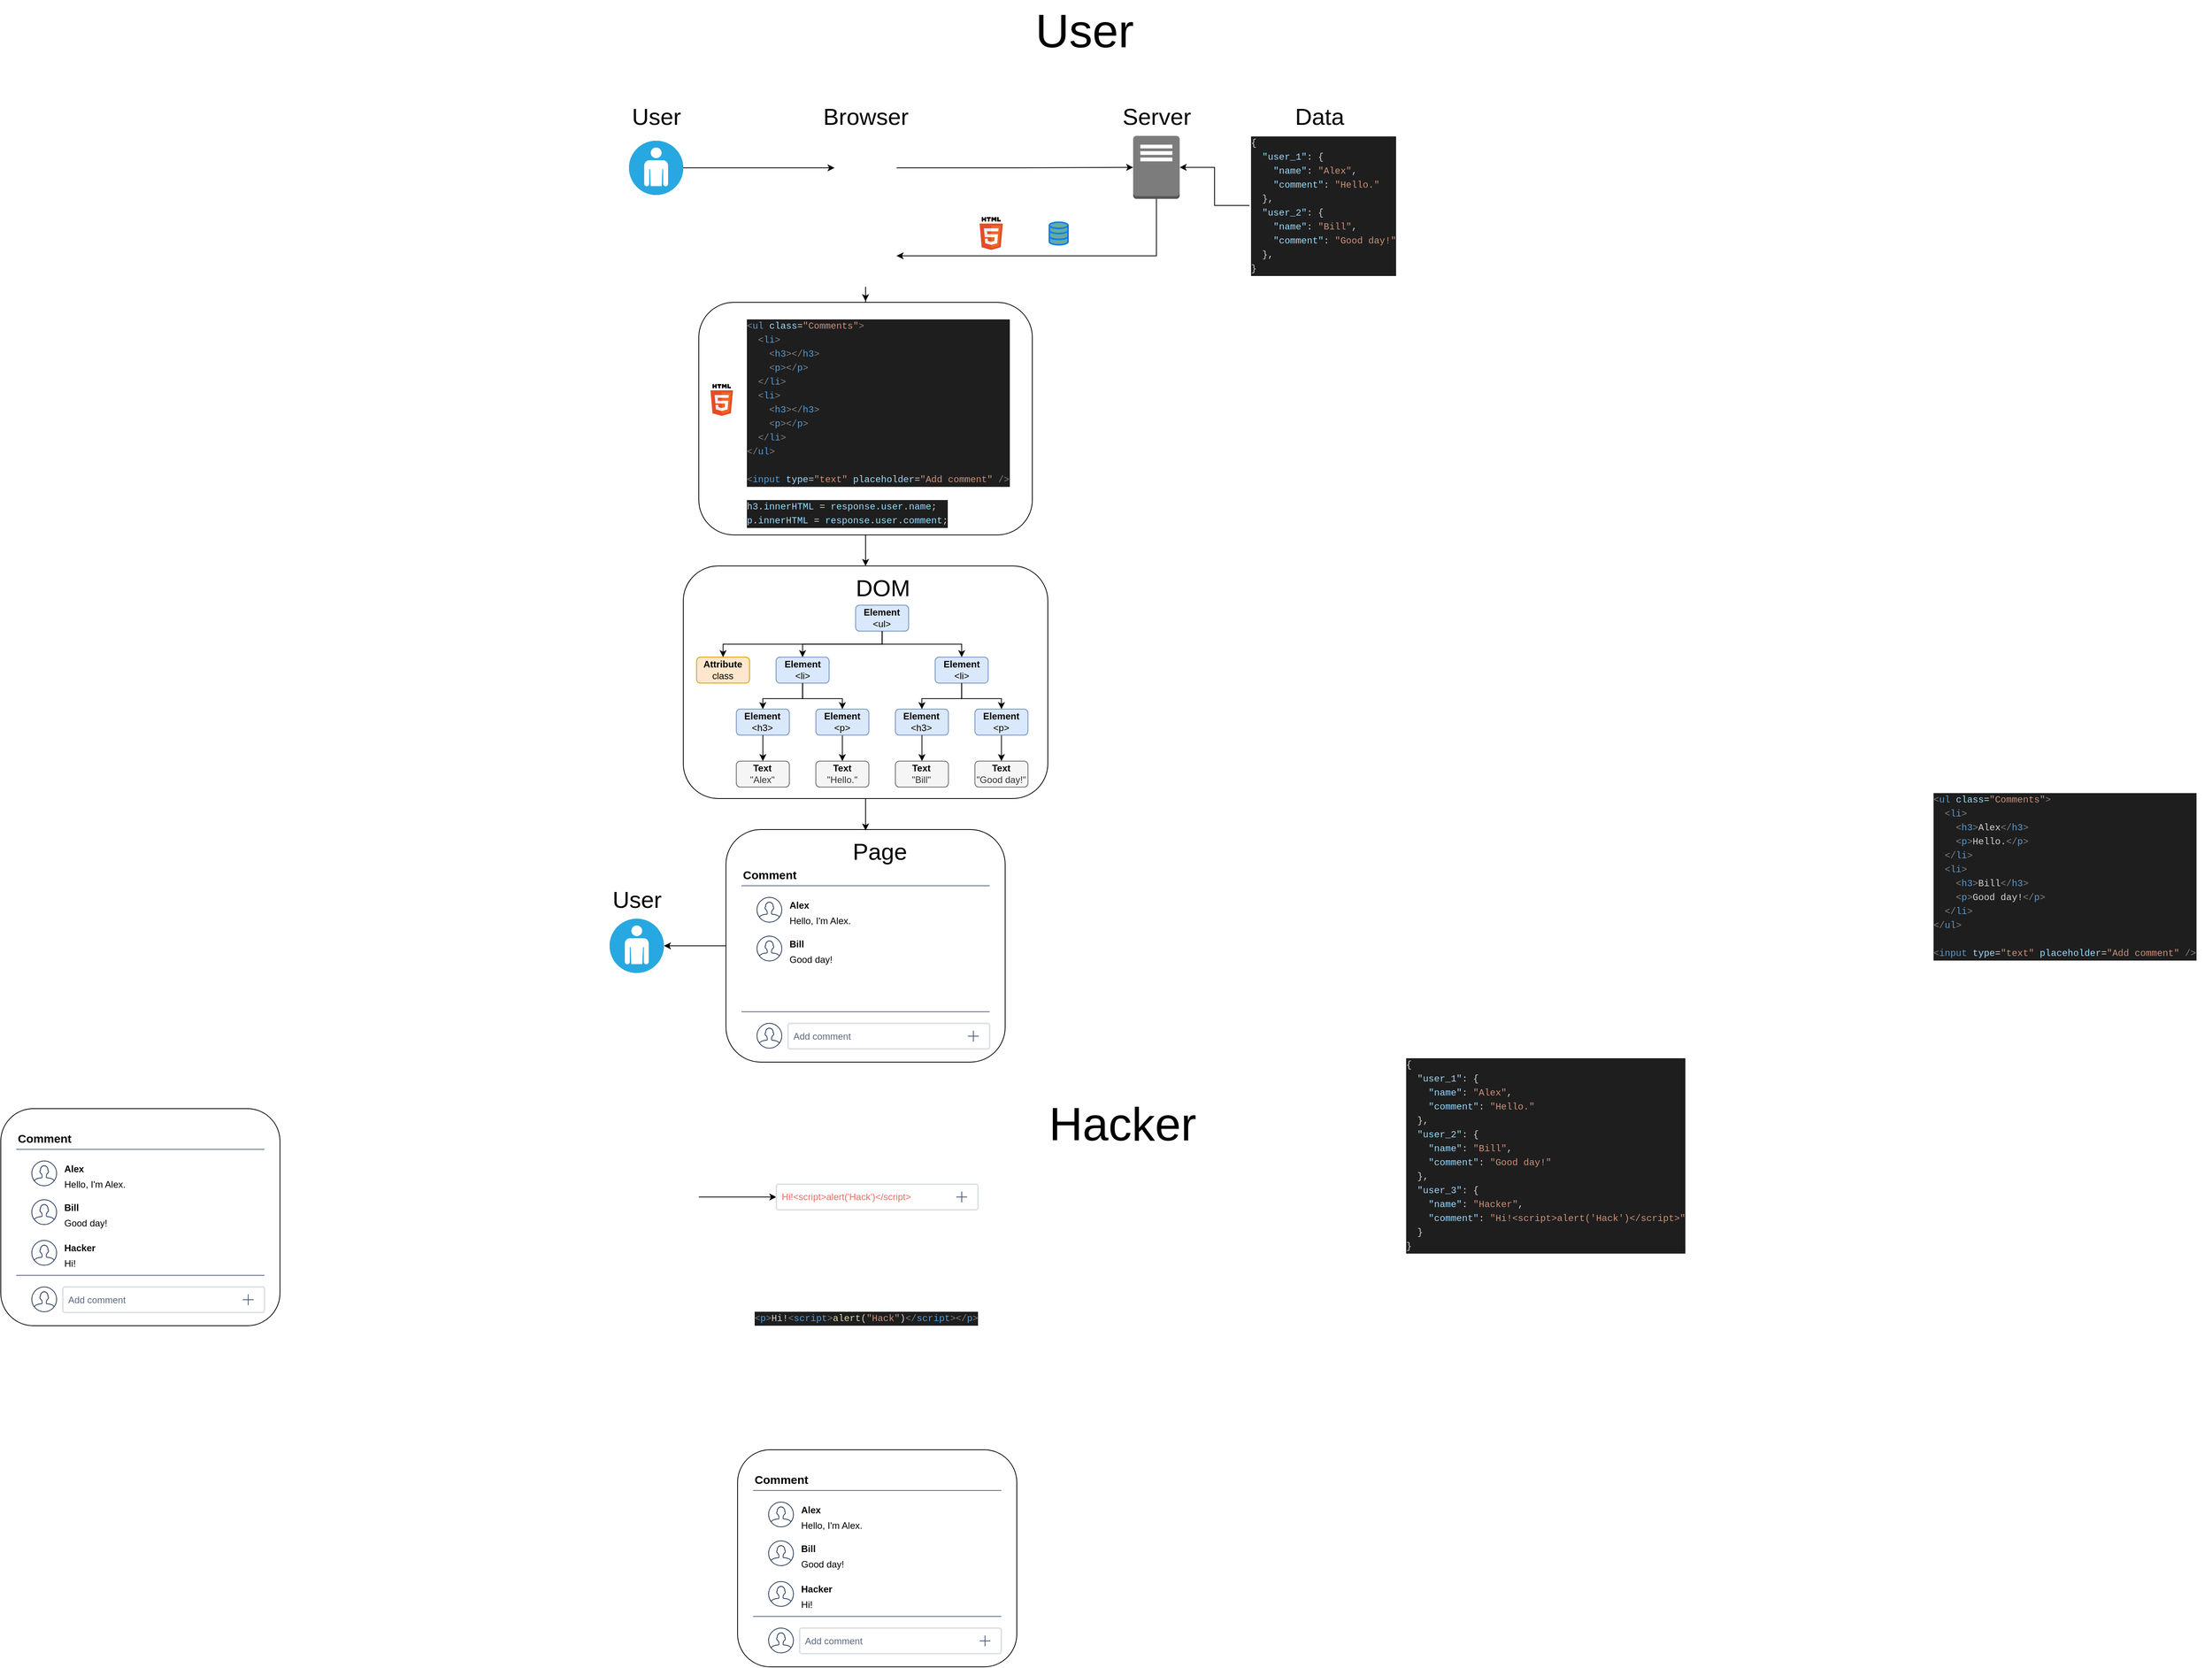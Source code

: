 <mxfile version="14.6.12" type="github" pages="2">
  <diagram id="0KDnX90qYyFy4eXE8r0O" name="Page-1">
    <mxGraphModel dx="3153" dy="2135" grid="1" gridSize="10" guides="1" tooltips="1" connect="1" arrows="1" fold="1" page="1" pageScale="1" pageWidth="1169" pageHeight="827" math="0" shadow="0">
      <root>
        <mxCell id="0" />
        <mxCell id="1" parent="0" />
        <mxCell id="2TuWQ2MRCflO3B66ABBu-47" style="edgeStyle=orthogonalEdgeStyle;rounded=0;orthogonalLoop=1;jettySize=auto;html=1;entryX=0;entryY=0.5;entryDx=0;entryDy=0;fontSize=14;" parent="1" source="2TuWQ2MRCflO3B66ABBu-1" target="2TuWQ2MRCflO3B66ABBu-45" edge="1">
          <mxGeometry relative="1" as="geometry" />
        </mxCell>
        <mxCell id="2TuWQ2MRCflO3B66ABBu-1" value="" style="shape=image;html=1;verticalAlign=top;verticalLabelPosition=bottom;labelBackgroundColor=#ffffff;imageAspect=0;aspect=fixed;image=https://cdn0.iconfinder.com/data/icons/kameleon-free-pack/110/Hacker-128.png" parent="1" vertex="1">
          <mxGeometry x="332" y="1355" width="158" height="158" as="geometry" />
        </mxCell>
        <mxCell id="2TuWQ2MRCflO3B66ABBu-45" value="&lt;font color=&quot;#ea6b66&quot;&gt;Hi!&amp;lt;script&amp;gt;alert(&#39;Hack&#39;)&amp;lt;/script&amp;gt;&lt;/font&gt;" style="rounded=1;arcSize=9;fillColor=#ffffff;align=left;spacingLeft=5;strokeColor=#DEE1E6;html=1;strokeWidth=2;fontColor=#596780;fontSize=12" parent="1" vertex="1">
          <mxGeometry x="590" y="1417.5" width="260" height="33" as="geometry" />
        </mxCell>
        <mxCell id="2TuWQ2MRCflO3B66ABBu-46" value="" style="html=1;shadow=0;dashed=0;shape=mxgraph.basic.cross2;dx=0;strokeColor=#42526E;fillColor=#42526E" parent="2TuWQ2MRCflO3B66ABBu-45" vertex="1">
          <mxGeometry x="1" y="0.5" width="14" height="14" relative="1" as="geometry">
            <mxPoint x="-28" y="-7" as="offset" />
          </mxGeometry>
        </mxCell>
        <mxCell id="MgsbawNZsDIdCQi2bN0P-112" style="edgeStyle=orthogonalEdgeStyle;rounded=0;orthogonalLoop=1;jettySize=auto;html=1;entryX=1;entryY=0.5;entryDx=0;entryDy=0;entryPerimeter=0;fontSize=30;fontColor=#D6B656;" edge="1" parent="1" source="2TuWQ2MRCflO3B66ABBu-52" target="MgsbawNZsDIdCQi2bN0P-68">
          <mxGeometry relative="1" as="geometry" />
        </mxCell>
        <mxCell id="2TuWQ2MRCflO3B66ABBu-52" value="&lt;div style=&quot;color: rgb(212 , 212 , 212) ; background-color: rgb(30 , 30 , 30) ; font-family: &amp;#34;menlo&amp;#34; , &amp;#34;monaco&amp;#34; , &amp;#34;courier new&amp;#34; , monospace ; font-size: 12px ; line-height: 18px&quot;&gt;&lt;div style=&quot;font-family: &amp;#34;menlo&amp;#34; , &amp;#34;monaco&amp;#34; , &amp;#34;courier new&amp;#34; , monospace ; line-height: 18px&quot;&gt;&lt;div&gt;{&lt;/div&gt;&lt;div&gt;  &lt;span style=&quot;color: #9cdcfe&quot;&gt;&amp;nbsp; &quot;user_1&quot;&lt;/span&gt;: {&lt;/div&gt;&lt;div&gt;    &lt;span style=&quot;color: #9cdcfe&quot;&gt;&amp;nbsp; &amp;nbsp; &quot;name&quot;&lt;/span&gt;: &lt;span style=&quot;color: #ce9178&quot;&gt;&quot;Alex&quot;&lt;/span&gt;,&lt;/div&gt;&lt;div&gt;    &lt;span style=&quot;color: #9cdcfe&quot;&gt;&amp;nbsp; &amp;nbsp; &quot;comment&quot;&lt;/span&gt;: &lt;span style=&quot;color: #ce9178&quot;&gt;&quot;Hello.&quot;&lt;/span&gt;&lt;/div&gt;&lt;div&gt;&amp;nbsp; },&lt;/div&gt;&lt;div&gt;  &lt;span style=&quot;color: #9cdcfe&quot;&gt;&amp;nbsp; &quot;user_2&quot;&lt;/span&gt;: {&lt;/div&gt;&lt;div&gt;    &lt;span style=&quot;color: #9cdcfe&quot;&gt;&amp;nbsp; &amp;nbsp; &quot;name&quot;&lt;/span&gt;: &lt;span style=&quot;color: #ce9178&quot;&gt;&quot;Bill&quot;&lt;/span&gt;,&lt;/div&gt;&lt;div&gt;    &lt;span style=&quot;color: #9cdcfe&quot;&gt;&amp;nbsp; &amp;nbsp; &quot;comment&quot;&lt;/span&gt;: &lt;span style=&quot;color: #ce9178&quot;&gt;&quot;Good day!&quot;&lt;/span&gt;&lt;/div&gt;&lt;div&gt;&amp;nbsp; },&lt;/div&gt;&lt;div&gt;}&lt;/div&gt;&lt;/div&gt;&lt;/div&gt;" style="text;html=1;align=left;verticalAlign=middle;resizable=0;points=[];autosize=1;strokeColor=none;fontSize=14;" parent="1" vertex="1">
          <mxGeometry x="1200" y="60" width="200" height="190" as="geometry" />
        </mxCell>
        <mxCell id="MgsbawNZsDIdCQi2bN0P-116" style="edgeStyle=orthogonalEdgeStyle;rounded=0;orthogonalLoop=1;jettySize=auto;html=1;entryX=0;entryY=0.5;entryDx=0;entryDy=0;fontSize=30;fontColor=#D6B656;" edge="1" parent="1" source="2TuWQ2MRCflO3B66ABBu-53" target="MgsbawNZsDIdCQi2bN0P-59">
          <mxGeometry relative="1" as="geometry" />
        </mxCell>
        <mxCell id="2TuWQ2MRCflO3B66ABBu-53" value="" style="fillColor=#28A8E0;verticalLabelPosition=bottom;html=1;strokeColor=#ffffff;verticalAlign=top;align=center;points=[[0.145,0.145,0],[0.5,0,0],[0.855,0.145,0],[1,0.5,0],[0.855,0.855,0],[0.5,1,0],[0.145,0.855,0],[0,0.5,0]];pointerEvents=1;shape=mxgraph.cisco_safe.compositeIcon;bgIcon=ellipse;resIcon=mxgraph.cisco_safe.capability.user;rounded=0;shadow=0;glass=0;sketch=0;fontSize=14;aspect=fixed;" parent="1" vertex="1">
          <mxGeometry x="400" y="71.54" width="70" height="70" as="geometry" />
        </mxCell>
        <mxCell id="2TuWQ2MRCflO3B66ABBu-54" value="" style="group" parent="1" vertex="1" connectable="0">
          <mxGeometry x="540" y="1760" width="360" height="280" as="geometry" />
        </mxCell>
        <mxCell id="2TuWQ2MRCflO3B66ABBu-55" value="" style="rounded=1;whiteSpace=wrap;html=1;fontSize=14;align=left;" parent="2TuWQ2MRCflO3B66ABBu-54" vertex="1">
          <mxGeometry width="360" height="280" as="geometry" />
        </mxCell>
        <mxCell id="2TuWQ2MRCflO3B66ABBu-56" value="Comment" style="html=1;fillColor=none;strokeColor=none;fontSize=15;align=left;fontColor=#000000;whiteSpace=wrap;fontStyle=1" parent="2TuWQ2MRCflO3B66ABBu-54" vertex="1">
          <mxGeometry x="20" y="27.5" width="90" height="20" as="geometry" />
        </mxCell>
        <mxCell id="2TuWQ2MRCflO3B66ABBu-57" value="" style="shape=line;strokeColor=#596780;html=1;fontSize=14;align=left;" parent="2TuWQ2MRCflO3B66ABBu-54" vertex="1">
          <mxGeometry x="20" y="47.5" width="320" height="10" as="geometry" />
        </mxCell>
        <mxCell id="2TuWQ2MRCflO3B66ABBu-58" value="" style="shape=mxgraph.ios7.icons.user;fillColor=#ffffff;strokeColor=#253858;fontSize=14;align=left;" parent="2TuWQ2MRCflO3B66ABBu-54" vertex="1">
          <mxGeometry x="40" y="67.5" width="32" height="32" as="geometry" />
        </mxCell>
        <mxCell id="2TuWQ2MRCflO3B66ABBu-59" value="Alex" style="html=1;fillColor=none;strokeColor=none;fontSize=12;align=left;fontColor=#000000;whiteSpace=wrap;fontStyle=1" parent="2TuWQ2MRCflO3B66ABBu-54" vertex="1">
          <mxGeometry x="80" y="67.5" width="90" height="20" as="geometry" />
        </mxCell>
        <mxCell id="2TuWQ2MRCflO3B66ABBu-60" value="Hello, I&#39;m Alex." style="html=1;fillColor=none;strokeColor=none;fontSize=12;align=left;fontColor=#000000;whiteSpace=wrap" parent="2TuWQ2MRCflO3B66ABBu-54" vertex="1">
          <mxGeometry x="80" y="87.5" width="240" height="20" as="geometry" />
        </mxCell>
        <mxCell id="2TuWQ2MRCflO3B66ABBu-61" value="" style="shape=mxgraph.ios7.icons.user;fillColor=#ffffff;strokeColor=#253858;fontSize=14;align=left;" parent="2TuWQ2MRCflO3B66ABBu-54" vertex="1">
          <mxGeometry x="40" y="230" width="32" height="32" as="geometry" />
        </mxCell>
        <mxCell id="2TuWQ2MRCflO3B66ABBu-62" value="Add comment" style="rounded=1;arcSize=9;fillColor=#ffffff;align=left;spacingLeft=5;strokeColor=#DEE1E6;html=1;strokeWidth=2;fontColor=#596780;fontSize=12" parent="2TuWQ2MRCflO3B66ABBu-54" vertex="1">
          <mxGeometry x="80" y="230" width="260" height="33" as="geometry" />
        </mxCell>
        <mxCell id="2TuWQ2MRCflO3B66ABBu-63" value="" style="html=1;shadow=0;dashed=0;shape=mxgraph.basic.cross2;dx=0;strokeColor=#42526E;fillColor=#42526E" parent="2TuWQ2MRCflO3B66ABBu-62" vertex="1">
          <mxGeometry x="1" y="0.5" width="14" height="14" relative="1" as="geometry">
            <mxPoint x="-28" y="-7" as="offset" />
          </mxGeometry>
        </mxCell>
        <mxCell id="2TuWQ2MRCflO3B66ABBu-64" value="" style="shape=mxgraph.ios7.icons.user;fillColor=#ffffff;strokeColor=#253858;fontSize=14;align=left;" parent="2TuWQ2MRCflO3B66ABBu-54" vertex="1">
          <mxGeometry x="40" y="117.5" width="32" height="32" as="geometry" />
        </mxCell>
        <mxCell id="2TuWQ2MRCflO3B66ABBu-65" value="Bill" style="html=1;fillColor=none;strokeColor=none;fontSize=12;align=left;fontColor=#000000;whiteSpace=wrap;fontStyle=1" parent="2TuWQ2MRCflO3B66ABBu-54" vertex="1">
          <mxGeometry x="80" y="117.5" width="90" height="20" as="geometry" />
        </mxCell>
        <mxCell id="2TuWQ2MRCflO3B66ABBu-66" value="Good day!" style="html=1;fillColor=none;strokeColor=none;fontSize=12;align=left;fontColor=#000000;whiteSpace=wrap" parent="2TuWQ2MRCflO3B66ABBu-54" vertex="1">
          <mxGeometry x="80" y="137.5" width="240" height="20" as="geometry" />
        </mxCell>
        <mxCell id="2TuWQ2MRCflO3B66ABBu-67" value="" style="shape=line;strokeColor=#596780;html=1;fontSize=14;align=left;" parent="2TuWQ2MRCflO3B66ABBu-54" vertex="1">
          <mxGeometry x="20" y="210" width="320" height="10" as="geometry" />
        </mxCell>
        <mxCell id="2TuWQ2MRCflO3B66ABBu-68" value="" style="shape=mxgraph.ios7.icons.user;fillColor=#ffffff;strokeColor=#253858;fontSize=14;align=left;" parent="2TuWQ2MRCflO3B66ABBu-54" vertex="1">
          <mxGeometry x="40" y="170" width="32" height="32" as="geometry" />
        </mxCell>
        <mxCell id="2TuWQ2MRCflO3B66ABBu-69" value="Hacker" style="html=1;fillColor=none;strokeColor=none;fontSize=12;align=left;fontColor=#000000;whiteSpace=wrap;fontStyle=1" parent="2TuWQ2MRCflO3B66ABBu-54" vertex="1">
          <mxGeometry x="80" y="170" width="90" height="20" as="geometry" />
        </mxCell>
        <mxCell id="2TuWQ2MRCflO3B66ABBu-70" value="Hi!" style="html=1;fillColor=none;strokeColor=none;fontSize=12;align=left;fontColor=#000000;whiteSpace=wrap" parent="2TuWQ2MRCflO3B66ABBu-54" vertex="1">
          <mxGeometry x="80" y="190" width="240" height="20" as="geometry" />
        </mxCell>
        <mxCell id="MgsbawNZsDIdCQi2bN0P-2" value="&lt;div style=&quot;color: rgb(212 , 212 , 212) ; background-color: rgb(30 , 30 , 30) ; font-family: &amp;#34;menlo&amp;#34; , &amp;#34;monaco&amp;#34; , &amp;#34;courier new&amp;#34; , monospace ; line-height: 18px&quot;&gt;&lt;div style=&quot;font-family: &amp;#34;menlo&amp;#34; , &amp;#34;monaco&amp;#34; , &amp;#34;courier new&amp;#34; , monospace ; line-height: 18px&quot;&gt;&lt;span style=&quot;color: #808080&quot;&gt;&amp;lt;&lt;/span&gt;&lt;span style=&quot;color: #569cd6&quot;&gt;p&lt;/span&gt;&lt;span style=&quot;color: #808080&quot;&gt;&amp;gt;&lt;/span&gt;Hi!&lt;span style=&quot;color: #808080&quot;&gt;&amp;lt;&lt;/span&gt;&lt;span style=&quot;color: #569cd6&quot;&gt;script&lt;/span&gt;&lt;span style=&quot;color: #808080&quot;&gt;&amp;gt;&lt;/span&gt;&lt;span style=&quot;color: #dcdcaa&quot;&gt;alert&lt;/span&gt;(&lt;span style=&quot;color: #ce9178&quot;&gt;&quot;Hack&quot;&lt;/span&gt;)&lt;span style=&quot;color: #808080&quot;&gt;&amp;lt;/&lt;/span&gt;&lt;span style=&quot;color: #569cd6&quot;&gt;script&lt;/span&gt;&lt;span style=&quot;color: #808080&quot;&gt;&amp;gt;&amp;lt;/&lt;/span&gt;&lt;span style=&quot;color: #569cd6&quot;&gt;p&lt;/span&gt;&lt;span style=&quot;color: #808080&quot;&gt;&amp;gt;&lt;/span&gt;&lt;/div&gt;&lt;/div&gt;" style="text;html=1;align=left;verticalAlign=middle;resizable=0;points=[];autosize=1;strokeColor=none;" vertex="1" parent="1">
          <mxGeometry x="560" y="1580" width="300" height="20" as="geometry" />
        </mxCell>
        <mxCell id="MgsbawNZsDIdCQi2bN0P-3" value="" style="group" vertex="1" connectable="0" parent="1">
          <mxGeometry x="-410" y="1320" width="360" height="280" as="geometry" />
        </mxCell>
        <mxCell id="MgsbawNZsDIdCQi2bN0P-4" value="" style="rounded=1;whiteSpace=wrap;html=1;fontSize=14;align=left;" vertex="1" parent="MgsbawNZsDIdCQi2bN0P-3">
          <mxGeometry width="360" height="280" as="geometry" />
        </mxCell>
        <mxCell id="MgsbawNZsDIdCQi2bN0P-5" value="Comment" style="html=1;fillColor=none;strokeColor=none;fontSize=15;align=left;fontColor=#000000;whiteSpace=wrap;fontStyle=1" vertex="1" parent="MgsbawNZsDIdCQi2bN0P-3">
          <mxGeometry x="20" y="27.5" width="90" height="20" as="geometry" />
        </mxCell>
        <mxCell id="MgsbawNZsDIdCQi2bN0P-6" value="" style="shape=line;strokeColor=#596780;html=1;fontSize=14;align=left;" vertex="1" parent="MgsbawNZsDIdCQi2bN0P-3">
          <mxGeometry x="20" y="47.5" width="320" height="10" as="geometry" />
        </mxCell>
        <mxCell id="MgsbawNZsDIdCQi2bN0P-7" value="" style="shape=mxgraph.ios7.icons.user;fillColor=#ffffff;strokeColor=#253858;fontSize=14;align=left;" vertex="1" parent="MgsbawNZsDIdCQi2bN0P-3">
          <mxGeometry x="40" y="67.5" width="32" height="32" as="geometry" />
        </mxCell>
        <mxCell id="MgsbawNZsDIdCQi2bN0P-8" value="Alex" style="html=1;fillColor=none;strokeColor=none;fontSize=12;align=left;fontColor=#000000;whiteSpace=wrap;fontStyle=1" vertex="1" parent="MgsbawNZsDIdCQi2bN0P-3">
          <mxGeometry x="80" y="67.5" width="90" height="20" as="geometry" />
        </mxCell>
        <mxCell id="MgsbawNZsDIdCQi2bN0P-9" value="Hello, I&#39;m Alex." style="html=1;fillColor=none;strokeColor=none;fontSize=12;align=left;fontColor=#000000;whiteSpace=wrap" vertex="1" parent="MgsbawNZsDIdCQi2bN0P-3">
          <mxGeometry x="80" y="87.5" width="240" height="20" as="geometry" />
        </mxCell>
        <mxCell id="MgsbawNZsDIdCQi2bN0P-10" value="" style="shape=mxgraph.ios7.icons.user;fillColor=#ffffff;strokeColor=#253858;fontSize=14;align=left;" vertex="1" parent="MgsbawNZsDIdCQi2bN0P-3">
          <mxGeometry x="40" y="230" width="32" height="32" as="geometry" />
        </mxCell>
        <mxCell id="MgsbawNZsDIdCQi2bN0P-11" value="Add comment" style="rounded=1;arcSize=9;fillColor=#ffffff;align=left;spacingLeft=5;strokeColor=#DEE1E6;html=1;strokeWidth=2;fontColor=#596780;fontSize=12" vertex="1" parent="MgsbawNZsDIdCQi2bN0P-3">
          <mxGeometry x="80" y="230" width="260" height="33" as="geometry" />
        </mxCell>
        <mxCell id="MgsbawNZsDIdCQi2bN0P-12" value="" style="html=1;shadow=0;dashed=0;shape=mxgraph.basic.cross2;dx=0;strokeColor=#42526E;fillColor=#42526E" vertex="1" parent="MgsbawNZsDIdCQi2bN0P-11">
          <mxGeometry x="1" y="0.5" width="14" height="14" relative="1" as="geometry">
            <mxPoint x="-28" y="-7" as="offset" />
          </mxGeometry>
        </mxCell>
        <mxCell id="MgsbawNZsDIdCQi2bN0P-13" value="" style="shape=mxgraph.ios7.icons.user;fillColor=#ffffff;strokeColor=#253858;fontSize=14;align=left;" vertex="1" parent="MgsbawNZsDIdCQi2bN0P-3">
          <mxGeometry x="40" y="117.5" width="32" height="32" as="geometry" />
        </mxCell>
        <mxCell id="MgsbawNZsDIdCQi2bN0P-14" value="Bill" style="html=1;fillColor=none;strokeColor=none;fontSize=12;align=left;fontColor=#000000;whiteSpace=wrap;fontStyle=1" vertex="1" parent="MgsbawNZsDIdCQi2bN0P-3">
          <mxGeometry x="80" y="117.5" width="90" height="20" as="geometry" />
        </mxCell>
        <mxCell id="MgsbawNZsDIdCQi2bN0P-15" value="Good day!" style="html=1;fillColor=none;strokeColor=none;fontSize=12;align=left;fontColor=#000000;whiteSpace=wrap" vertex="1" parent="MgsbawNZsDIdCQi2bN0P-3">
          <mxGeometry x="80" y="137.5" width="240" height="20" as="geometry" />
        </mxCell>
        <mxCell id="MgsbawNZsDIdCQi2bN0P-16" value="" style="shape=line;strokeColor=#596780;html=1;fontSize=14;align=left;" vertex="1" parent="MgsbawNZsDIdCQi2bN0P-3">
          <mxGeometry x="20" y="210" width="320" height="10" as="geometry" />
        </mxCell>
        <mxCell id="MgsbawNZsDIdCQi2bN0P-17" value="" style="shape=mxgraph.ios7.icons.user;fillColor=#ffffff;strokeColor=#253858;fontSize=14;align=left;" vertex="1" parent="MgsbawNZsDIdCQi2bN0P-3">
          <mxGeometry x="40" y="170" width="32" height="32" as="geometry" />
        </mxCell>
        <mxCell id="MgsbawNZsDIdCQi2bN0P-18" value="Hacker" style="html=1;fillColor=none;strokeColor=none;fontSize=12;align=left;fontColor=#000000;whiteSpace=wrap;fontStyle=1" vertex="1" parent="MgsbawNZsDIdCQi2bN0P-3">
          <mxGeometry x="80" y="170" width="90" height="20" as="geometry" />
        </mxCell>
        <mxCell id="MgsbawNZsDIdCQi2bN0P-19" value="Hi!" style="html=1;fillColor=none;strokeColor=none;fontSize=12;align=left;fontColor=#000000;whiteSpace=wrap" vertex="1" parent="MgsbawNZsDIdCQi2bN0P-3">
          <mxGeometry x="80" y="190" width="240" height="20" as="geometry" />
        </mxCell>
        <mxCell id="MgsbawNZsDIdCQi2bN0P-21" value="&lt;div style=&quot;color: rgb(212 , 212 , 212) ; background-color: rgb(30 , 30 , 30) ; font-family: &amp;#34;menlo&amp;#34; , &amp;#34;monaco&amp;#34; , &amp;#34;courier new&amp;#34; , monospace ; font-size: 12px ; line-height: 18px&quot;&gt;&lt;div&gt;&lt;span style=&quot;color: #808080&quot;&gt;&amp;lt;&lt;/span&gt;&lt;span style=&quot;color: #569cd6&quot;&gt;ul&lt;/span&gt; &lt;span style=&quot;color: #9cdcfe&quot;&gt;class&lt;/span&gt;=&lt;span style=&quot;color: #ce9178&quot;&gt;&quot;Comments&quot;&lt;/span&gt;&lt;span style=&quot;color: #808080&quot;&gt;&amp;gt;&lt;/span&gt;&lt;/div&gt;&lt;div&gt;  &lt;span style=&quot;color: #808080&quot;&gt;&amp;nbsp; &amp;lt;&lt;/span&gt;&lt;span style=&quot;color: #569cd6&quot;&gt;li&lt;/span&gt;&lt;span style=&quot;color: #808080&quot;&gt;&amp;gt;&lt;/span&gt;&lt;/div&gt;&lt;div&gt;    &lt;span style=&quot;color: #808080&quot;&gt;&amp;nbsp; &amp;nbsp; &amp;lt;&lt;/span&gt;&lt;span style=&quot;color: #569cd6&quot;&gt;h3&lt;/span&gt;&lt;span style=&quot;color: #808080&quot;&gt;&amp;gt;&lt;/span&gt;Alex&lt;span style=&quot;color: #808080&quot;&gt;&amp;lt;/&lt;/span&gt;&lt;span style=&quot;color: #569cd6&quot;&gt;h3&lt;/span&gt;&lt;span style=&quot;color: #808080&quot;&gt;&amp;gt;&lt;/span&gt;&lt;/div&gt;&lt;div&gt;    &lt;span style=&quot;color: #808080&quot;&gt;&amp;nbsp; &amp;nbsp; &amp;lt;&lt;/span&gt;&lt;span style=&quot;color: #569cd6&quot;&gt;p&lt;/span&gt;&lt;span style=&quot;color: #808080&quot;&gt;&amp;gt;&lt;/span&gt;Hello.&lt;span style=&quot;color: #808080&quot;&gt;&amp;lt;/&lt;/span&gt;&lt;span style=&quot;color: #569cd6&quot;&gt;p&lt;/span&gt;&lt;span style=&quot;color: #808080&quot;&gt;&amp;gt;&lt;/span&gt;&lt;/div&gt;&lt;div&gt;  &lt;span style=&quot;color: #808080&quot;&gt;&amp;nbsp; &amp;lt;/&lt;/span&gt;&lt;span style=&quot;color: #569cd6&quot;&gt;li&lt;/span&gt;&lt;span style=&quot;color: #808080&quot;&gt;&amp;gt;&lt;/span&gt;&lt;/div&gt;&lt;div&gt;  &lt;span style=&quot;color: #808080&quot;&gt;&amp;nbsp; &amp;lt;&lt;/span&gt;&lt;span style=&quot;color: #569cd6&quot;&gt;li&lt;/span&gt;&lt;span style=&quot;color: #808080&quot;&gt;&amp;gt;&lt;/span&gt;&lt;/div&gt;&lt;div&gt;    &lt;span style=&quot;color: #808080&quot;&gt;&amp;nbsp; &amp;nbsp; &amp;lt;&lt;/span&gt;&lt;span style=&quot;color: #569cd6&quot;&gt;h3&lt;/span&gt;&lt;span style=&quot;color: #808080&quot;&gt;&amp;gt;&lt;/span&gt;Bill&lt;span style=&quot;color: #808080&quot;&gt;&amp;lt;/&lt;/span&gt;&lt;span style=&quot;color: #569cd6&quot;&gt;h3&lt;/span&gt;&lt;span style=&quot;color: #808080&quot;&gt;&amp;gt;&lt;/span&gt;&lt;/div&gt;&lt;div&gt;    &lt;span style=&quot;color: #808080&quot;&gt;&amp;nbsp; &amp;nbsp; &amp;lt;&lt;/span&gt;&lt;span style=&quot;color: #569cd6&quot;&gt;p&lt;/span&gt;&lt;span style=&quot;color: #808080&quot;&gt;&amp;gt;&lt;/span&gt;Good day!&lt;span style=&quot;color: #808080&quot;&gt;&amp;lt;/&lt;/span&gt;&lt;span style=&quot;color: #569cd6&quot;&gt;p&lt;/span&gt;&lt;span style=&quot;color: #808080&quot;&gt;&amp;gt;&lt;/span&gt;&lt;/div&gt;&lt;div&gt;  &lt;span style=&quot;color: #808080&quot;&gt;&amp;nbsp; &amp;lt;/&lt;/span&gt;&lt;span style=&quot;color: #569cd6&quot;&gt;li&lt;/span&gt;&lt;span style=&quot;color: #808080&quot;&gt;&amp;gt;&lt;/span&gt;&lt;/div&gt;&lt;div&gt;&lt;span style=&quot;color: #808080&quot;&gt;&amp;lt;/&lt;/span&gt;&lt;span style=&quot;color: #569cd6&quot;&gt;ul&lt;/span&gt;&lt;span style=&quot;color: #808080&quot;&gt;&amp;gt;&lt;/span&gt;&lt;/div&gt;&lt;br&gt;&lt;div&gt;&lt;span style=&quot;color: #808080&quot;&gt;&amp;lt;&lt;/span&gt;&lt;span style=&quot;color: #569cd6&quot;&gt;input&lt;/span&gt; &lt;span style=&quot;color: #9cdcfe&quot;&gt;type&lt;/span&gt;=&lt;span style=&quot;color: #ce9178&quot;&gt;&quot;text&quot;&lt;/span&gt; &lt;span style=&quot;color: #9cdcfe&quot;&gt;placeholder&lt;/span&gt;=&lt;span style=&quot;color: #ce9178&quot;&gt;&quot;Add comment&quot;&lt;/span&gt; &lt;span style=&quot;color: #808080&quot;&gt;/&amp;gt;&lt;/span&gt;&lt;/div&gt;&lt;/div&gt;" style="text;html=1;align=left;verticalAlign=middle;resizable=0;points=[];autosize=1;fontSize=14;rounded=0;shadow=0;sketch=0;glass=0;" vertex="1" parent="1">
          <mxGeometry x="2080" y="910" width="360" height="220" as="geometry" />
        </mxCell>
        <mxCell id="MgsbawNZsDIdCQi2bN0P-24" value="&lt;div style=&quot;color: rgb(212 , 212 , 212) ; background-color: rgb(30 , 30 , 30) ; font-family: &amp;#34;menlo&amp;#34; , &amp;#34;monaco&amp;#34; , &amp;#34;courier new&amp;#34; , monospace ; font-size: 12px ; line-height: 18px&quot;&gt;&lt;div&gt;&lt;div style=&quot;font-family: &amp;#34;menlo&amp;#34; , &amp;#34;monaco&amp;#34; , &amp;#34;courier new&amp;#34; , monospace ; line-height: 18px&quot;&gt;&lt;div&gt;{&lt;/div&gt;&lt;div&gt;  &lt;span style=&quot;color: #9cdcfe&quot;&gt;&amp;nbsp; &quot;user_1&quot;&lt;/span&gt;: {&lt;/div&gt;&lt;div&gt;    &lt;span style=&quot;color: #9cdcfe&quot;&gt;&amp;nbsp; &amp;nbsp; &quot;name&quot;&lt;/span&gt;: &lt;span style=&quot;color: #ce9178&quot;&gt;&quot;Alex&quot;&lt;/span&gt;,&lt;/div&gt;&lt;div&gt;    &lt;span style=&quot;color: #9cdcfe&quot;&gt;&amp;nbsp; &amp;nbsp; &quot;comment&quot;&lt;/span&gt;: &lt;span style=&quot;color: #ce9178&quot;&gt;&quot;Hello.&quot;&lt;/span&gt;&lt;/div&gt;&lt;div&gt;&amp;nbsp; },&lt;/div&gt;&lt;div&gt;  &lt;span style=&quot;color: #9cdcfe&quot;&gt;&amp;nbsp; &quot;user_2&quot;&lt;/span&gt;: {&lt;/div&gt;&lt;div&gt;    &lt;span style=&quot;color: #9cdcfe&quot;&gt;&amp;nbsp; &amp;nbsp; &quot;name&quot;&lt;/span&gt;: &lt;span style=&quot;color: #ce9178&quot;&gt;&quot;Bill&quot;&lt;/span&gt;,&lt;/div&gt;&lt;div&gt;    &lt;span style=&quot;color: #9cdcfe&quot;&gt;&amp;nbsp; &amp;nbsp; &quot;comment&quot;&lt;/span&gt;: &lt;span style=&quot;color: #ce9178&quot;&gt;&quot;Good day!&quot;&lt;/span&gt;&lt;/div&gt;&lt;div&gt;&amp;nbsp; },&lt;/div&gt;&lt;div&gt;  &lt;span style=&quot;color: #9cdcfe&quot;&gt;&amp;nbsp; &quot;user_3&quot;&lt;/span&gt;: {&lt;/div&gt;&lt;div&gt;    &lt;span style=&quot;color: #9cdcfe&quot;&gt;&amp;nbsp; &amp;nbsp; &quot;name&quot;&lt;/span&gt;: &lt;span style=&quot;color: #ce9178&quot;&gt;&quot;Hacker&quot;&lt;/span&gt;,&lt;/div&gt;&lt;div&gt;    &lt;span style=&quot;color: #9cdcfe&quot;&gt;&amp;nbsp; &amp;nbsp; &quot;comment&quot;&lt;/span&gt;: &lt;span style=&quot;color: #ce9178&quot;&gt;&quot;Hi!&amp;lt;script&amp;gt;alert(&#39;Hack&#39;)&amp;lt;/script&amp;gt;&quot;&lt;/span&gt;&lt;/div&gt;&lt;div&gt;&amp;nbsp; }&lt;/div&gt;&lt;div&gt;}&lt;/div&gt;&lt;/div&gt;&lt;/div&gt;&lt;/div&gt;" style="text;html=1;align=left;verticalAlign=middle;resizable=0;points=[];autosize=1;strokeColor=none;fontSize=14;" vertex="1" parent="1">
          <mxGeometry x="1400" y="1250" width="380" height="260" as="geometry" />
        </mxCell>
        <mxCell id="MgsbawNZsDIdCQi2bN0P-58" value="" style="group" vertex="1" connectable="0" parent="1">
          <mxGeometry x="490" y="280" width="430" height="300" as="geometry" />
        </mxCell>
        <mxCell id="MgsbawNZsDIdCQi2bN0P-57" value="" style="rounded=1;whiteSpace=wrap;html=1;align=center;" vertex="1" parent="MgsbawNZsDIdCQi2bN0P-58">
          <mxGeometry width="430" height="300" as="geometry" />
        </mxCell>
        <mxCell id="2TuWQ2MRCflO3B66ABBu-43" value="&lt;div style=&quot;color: rgb(212 , 212 , 212) ; background-color: rgb(30 , 30 , 30) ; font-family: &amp;#34;menlo&amp;#34; , &amp;#34;monaco&amp;#34; , &amp;#34;courier new&amp;#34; , monospace ; font-size: 12px ; line-height: 18px&quot;&gt;&lt;div&gt;&lt;span style=&quot;color: #808080&quot;&gt;&amp;lt;&lt;/span&gt;&lt;span style=&quot;color: #569cd6&quot;&gt;ul&lt;/span&gt; &lt;span style=&quot;color: #9cdcfe&quot;&gt;class&lt;/span&gt;=&lt;span style=&quot;color: #ce9178&quot;&gt;&quot;Comments&quot;&lt;/span&gt;&lt;span style=&quot;color: #808080&quot;&gt;&amp;gt;&lt;/span&gt;&lt;/div&gt;&lt;div&gt;  &lt;span style=&quot;color: #808080&quot;&gt;&amp;nbsp; &amp;lt;&lt;/span&gt;&lt;span style=&quot;color: #569cd6&quot;&gt;li&lt;/span&gt;&lt;span style=&quot;color: #808080&quot;&gt;&amp;gt;&lt;/span&gt;&lt;/div&gt;&lt;div&gt;    &lt;span style=&quot;color: #808080&quot;&gt;&amp;nbsp; &amp;nbsp; &amp;lt;&lt;/span&gt;&lt;span style=&quot;color: #569cd6&quot;&gt;h3&lt;/span&gt;&lt;span style=&quot;color: #808080&quot;&gt;&amp;gt;&lt;/span&gt;&lt;span style=&quot;color: #808080&quot;&gt;&amp;lt;/&lt;/span&gt;&lt;span style=&quot;color: #569cd6&quot;&gt;h3&lt;/span&gt;&lt;span style=&quot;color: #808080&quot;&gt;&amp;gt;&lt;/span&gt;&lt;/div&gt;&lt;div&gt;    &lt;span style=&quot;color: #808080&quot;&gt;&amp;nbsp; &amp;nbsp; &amp;lt;&lt;/span&gt;&lt;span style=&quot;color: #569cd6&quot;&gt;p&lt;/span&gt;&lt;span style=&quot;color: #808080&quot;&gt;&amp;gt;&lt;/span&gt;&lt;span style=&quot;color: #808080&quot;&gt;&amp;lt;/&lt;/span&gt;&lt;span style=&quot;color: #569cd6&quot;&gt;p&lt;/span&gt;&lt;span style=&quot;color: #808080&quot;&gt;&amp;gt;&lt;/span&gt;&lt;/div&gt;&lt;div&gt;  &lt;span style=&quot;color: #808080&quot;&gt;&amp;nbsp; &amp;lt;/&lt;/span&gt;&lt;span style=&quot;color: #569cd6&quot;&gt;li&lt;/span&gt;&lt;span style=&quot;color: #808080&quot;&gt;&amp;gt;&lt;/span&gt;&lt;/div&gt;&lt;div&gt;  &lt;span style=&quot;color: #808080&quot;&gt;&amp;nbsp; &amp;lt;&lt;/span&gt;&lt;span style=&quot;color: #569cd6&quot;&gt;li&lt;/span&gt;&lt;span style=&quot;color: #808080&quot;&gt;&amp;gt;&lt;/span&gt;&lt;/div&gt;&lt;div&gt;    &lt;span style=&quot;color: #808080&quot;&gt;&amp;nbsp; &amp;nbsp; &amp;lt;&lt;/span&gt;&lt;span style=&quot;color: #569cd6&quot;&gt;h3&lt;/span&gt;&lt;span style=&quot;color: #808080&quot;&gt;&amp;gt;&lt;/span&gt;&lt;span style=&quot;color: #808080&quot;&gt;&amp;lt;/&lt;/span&gt;&lt;span style=&quot;color: #569cd6&quot;&gt;h3&lt;/span&gt;&lt;span style=&quot;color: #808080&quot;&gt;&amp;gt;&lt;/span&gt;&lt;/div&gt;&lt;div&gt;    &lt;span style=&quot;color: #808080&quot;&gt;&amp;nbsp; &amp;nbsp; &amp;lt;&lt;/span&gt;&lt;span style=&quot;color: #569cd6&quot;&gt;p&lt;/span&gt;&lt;span style=&quot;color: #808080&quot;&gt;&amp;gt;&lt;/span&gt;&lt;span style=&quot;color: #808080&quot;&gt;&amp;lt;/&lt;/span&gt;&lt;span style=&quot;color: #569cd6&quot;&gt;p&lt;/span&gt;&lt;span style=&quot;color: #808080&quot;&gt;&amp;gt;&lt;/span&gt;&lt;/div&gt;&lt;div&gt;  &lt;span style=&quot;color: #808080&quot;&gt;&amp;nbsp; &amp;lt;/&lt;/span&gt;&lt;span style=&quot;color: #569cd6&quot;&gt;li&lt;/span&gt;&lt;span style=&quot;color: #808080&quot;&gt;&amp;gt;&lt;/span&gt;&lt;/div&gt;&lt;div&gt;&lt;span style=&quot;color: #808080&quot;&gt;&amp;lt;/&lt;/span&gt;&lt;span style=&quot;color: #569cd6&quot;&gt;ul&lt;/span&gt;&lt;span style=&quot;color: #808080&quot;&gt;&amp;gt;&lt;/span&gt;&lt;/div&gt;&lt;br&gt;&lt;div&gt;&lt;span style=&quot;color: #808080&quot;&gt;&amp;lt;&lt;/span&gt;&lt;span style=&quot;color: #569cd6&quot;&gt;input&lt;/span&gt; &lt;span style=&quot;color: #9cdcfe&quot;&gt;type&lt;/span&gt;=&lt;span style=&quot;color: #ce9178&quot;&gt;&quot;text&quot;&lt;/span&gt; &lt;span style=&quot;color: #9cdcfe&quot;&gt;placeholder&lt;/span&gt;=&lt;span style=&quot;color: #ce9178&quot;&gt;&quot;Add comment&quot;&lt;/span&gt; &lt;span style=&quot;color: #808080&quot;&gt;/&amp;gt;&lt;/span&gt;&lt;/div&gt;&lt;/div&gt;" style="text;html=1;align=left;verticalAlign=middle;resizable=0;points=[];autosize=1;fontSize=14;rounded=0;shadow=0;sketch=0;glass=0;" parent="MgsbawNZsDIdCQi2bN0P-58" vertex="1">
          <mxGeometry x="60" y="19.452" width="360" height="220" as="geometry" />
        </mxCell>
        <mxCell id="MgsbawNZsDIdCQi2bN0P-20" value="&lt;div style=&quot;color: rgb(212 , 212 , 212) ; background-color: rgb(30 , 30 , 30) ; font-family: &amp;quot;menlo&amp;quot; , &amp;quot;monaco&amp;quot; , &amp;quot;courier new&amp;quot; , monospace ; line-height: 18px&quot;&gt;&lt;div style=&quot;font-family: &amp;quot;menlo&amp;quot; , &amp;quot;monaco&amp;quot; , &amp;quot;courier new&amp;quot; , monospace ; line-height: 18px&quot;&gt;&lt;div&gt;&lt;span style=&quot;color: #9cdcfe&quot;&gt;h3&lt;/span&gt;.&lt;span style=&quot;color: #9cdcfe&quot;&gt;innerHTML&lt;/span&gt; = &lt;span style=&quot;color: #9cdcfe&quot;&gt;response&lt;/span&gt;.&lt;span style=&quot;color: #9cdcfe&quot;&gt;user&lt;/span&gt;.&lt;span style=&quot;color: #9cdcfe&quot;&gt;name&lt;/span&gt;;&lt;/div&gt;&lt;div&gt;&lt;span style=&quot;color: #9cdcfe&quot;&gt;p&lt;/span&gt;.&lt;span style=&quot;color: #9cdcfe&quot;&gt;innerHTML&lt;/span&gt; = &lt;span style=&quot;color: #9cdcfe&quot;&gt;response&lt;/span&gt;.&lt;span style=&quot;color: #9cdcfe&quot;&gt;user&lt;/span&gt;.&lt;span style=&quot;color: #9cdcfe&quot;&gt;comment&lt;/span&gt;;&lt;/div&gt;&lt;/div&gt;&lt;/div&gt;" style="text;html=1;align=left;verticalAlign=middle;resizable=0;points=[];autosize=1;strokeColor=none;" vertex="1" parent="MgsbawNZsDIdCQi2bN0P-58">
          <mxGeometry x="60" y="251.613" width="280" height="40" as="geometry" />
        </mxCell>
        <mxCell id="MgsbawNZsDIdCQi2bN0P-22" value="" style="dashed=0;outlineConnect=0;html=1;align=center;labelPosition=center;verticalLabelPosition=bottom;verticalAlign=top;shape=mxgraph.weblogos.html5;aspect=fixed;" vertex="1" parent="MgsbawNZsDIdCQi2bN0P-58">
          <mxGeometry x="15" y="105.397" width="29.032" height="41.003" as="geometry" />
        </mxCell>
        <mxCell id="MgsbawNZsDIdCQi2bN0P-23" value="" style="shape=image;html=1;verticalAlign=top;verticalLabelPosition=bottom;labelBackgroundColor=#ffffff;imageAspect=0;aspect=fixed;image=https://cdn2.iconfinder.com/data/icons/designer-skills/128/code-programming-javascript-software-develop-command-language-128.png;align=left;" vertex="1" parent="MgsbawNZsDIdCQi2bN0P-58">
          <mxGeometry x="10" y="251.613" width="38.71" height="38.71" as="geometry" />
        </mxCell>
        <mxCell id="MgsbawNZsDIdCQi2bN0P-70" style="edgeStyle=orthogonalEdgeStyle;rounded=0;orthogonalLoop=1;jettySize=auto;html=1;entryX=0;entryY=0.5;entryDx=0;entryDy=0;entryPerimeter=0;fontSize=30;fontColor=#D6B656;" edge="1" parent="1" source="MgsbawNZsDIdCQi2bN0P-59" target="MgsbawNZsDIdCQi2bN0P-68">
          <mxGeometry relative="1" as="geometry" />
        </mxCell>
        <mxCell id="MgsbawNZsDIdCQi2bN0P-59" value="" style="shape=image;html=1;verticalAlign=top;verticalLabelPosition=bottom;labelBackgroundColor=#ffffff;imageAspect=0;aspect=fixed;image=https://cdn1.iconfinder.com/data/icons/logotypes/32/chrome-128.png;align=center;" vertex="1" parent="1">
          <mxGeometry x="665" y="66.54" width="80" height="80" as="geometry" />
        </mxCell>
        <mxCell id="MgsbawNZsDIdCQi2bN0P-110" style="edgeStyle=orthogonalEdgeStyle;rounded=0;orthogonalLoop=1;jettySize=auto;html=1;fontSize=30;fontColor=#D6B656;" edge="1" parent="1" source="MgsbawNZsDIdCQi2bN0P-68" target="MgsbawNZsDIdCQi2bN0P-109">
          <mxGeometry relative="1" as="geometry">
            <Array as="points">
              <mxPoint x="1080" y="220" />
            </Array>
          </mxGeometry>
        </mxCell>
        <mxCell id="MgsbawNZsDIdCQi2bN0P-68" value="" style="outlineConnect=0;dashed=0;verticalLabelPosition=bottom;verticalAlign=top;align=center;html=1;shape=mxgraph.aws3.traditional_server;fillColor=#7D7C7C;gradientColor=none;fontSize=30;fontColor=#D6B656;aspect=fixed;" vertex="1" parent="1">
          <mxGeometry x="1050" y="65.25" width="60" height="81.29" as="geometry" />
        </mxCell>
        <mxCell id="MgsbawNZsDIdCQi2bN0P-69" value="&lt;font color=&quot;#000000&quot;&gt;Server&lt;/font&gt;" style="text;html=1;align=center;verticalAlign=middle;resizable=0;points=[];autosize=1;strokeColor=none;fontSize=30;fontColor=#D6B656;" vertex="1" parent="1">
          <mxGeometry x="1030" y="20" width="100" height="40" as="geometry" />
        </mxCell>
        <mxCell id="MgsbawNZsDIdCQi2bN0P-73" value="" style="dashed=0;outlineConnect=0;html=1;align=center;labelPosition=center;verticalLabelPosition=bottom;verticalAlign=top;shape=mxgraph.weblogos.html5;aspect=fixed;" vertex="1" parent="1">
          <mxGeometry x="852" y="170.0" width="30" height="42.37" as="geometry" />
        </mxCell>
        <mxCell id="MgsbawNZsDIdCQi2bN0P-74" value="" style="shape=image;html=1;verticalAlign=top;verticalLabelPosition=bottom;labelBackgroundColor=#ffffff;imageAspect=0;aspect=fixed;image=https://cdn2.iconfinder.com/data/icons/designer-skills/128/code-programming-javascript-software-develop-command-language-128.png;align=left;" vertex="1" parent="1">
          <mxGeometry x="892" y="171.185" width="40" height="40" as="geometry" />
        </mxCell>
        <mxCell id="MgsbawNZsDIdCQi2bN0P-103" value="" style="group" vertex="1" connectable="0" parent="1">
          <mxGeometry x="470" y="620" width="470" height="300" as="geometry" />
        </mxCell>
        <mxCell id="MgsbawNZsDIdCQi2bN0P-78" value="" style="rounded=1;whiteSpace=wrap;html=1;fontSize=30;fontColor=#D6B656;align=center;" vertex="1" parent="MgsbawNZsDIdCQi2bN0P-103">
          <mxGeometry width="470" height="300" as="geometry" />
        </mxCell>
        <mxCell id="MgsbawNZsDIdCQi2bN0P-99" value="" style="shape=image;html=1;verticalAlign=top;verticalLabelPosition=bottom;labelBackgroundColor=#ffffff;imageAspect=0;aspect=fixed;image=https://cdn3.iconfinder.com/data/icons/recycling-extras/72/trees-128.png;fontSize=30;fontColor=#D6B656;fillColor=#67AB9F;gradientColor=none;align=center;" vertex="1" parent="MgsbawNZsDIdCQi2bN0P-103">
          <mxGeometry x="180" y="2.89" width="50" height="50" as="geometry" />
        </mxCell>
        <mxCell id="MgsbawNZsDIdCQi2bN0P-54" value="" style="group" vertex="1" connectable="0" parent="MgsbawNZsDIdCQi2bN0P-103">
          <mxGeometry x="17.091" y="50.622" width="427.273" height="234.595" as="geometry" />
        </mxCell>
        <mxCell id="MgsbawNZsDIdCQi2bN0P-26" value="&lt;b&gt;Element&lt;/b&gt;&lt;br&gt;&amp;lt;ul&amp;gt;" style="rounded=1;whiteSpace=wrap;html=1;align=center;fillColor=#dae8fc;strokeColor=#6c8ebf;" vertex="1" parent="MgsbawNZsDIdCQi2bN0P-54">
          <mxGeometry x="205.091" width="68.364" height="33.514" as="geometry" />
        </mxCell>
        <mxCell id="MgsbawNZsDIdCQi2bN0P-28" value="&lt;b&gt;Element&lt;/b&gt;&lt;br&gt;&amp;lt;li&amp;gt;" style="rounded=1;whiteSpace=wrap;html=1;align=center;fillColor=#dae8fc;strokeColor=#6c8ebf;" vertex="1" parent="MgsbawNZsDIdCQi2bN0P-54">
          <mxGeometry x="102.545" y="67.027" width="68.364" height="33.514" as="geometry" />
        </mxCell>
        <mxCell id="MgsbawNZsDIdCQi2bN0P-38" style="edgeStyle=orthogonalEdgeStyle;rounded=0;orthogonalLoop=1;jettySize=auto;html=1;" edge="1" parent="MgsbawNZsDIdCQi2bN0P-54" source="MgsbawNZsDIdCQi2bN0P-26" target="MgsbawNZsDIdCQi2bN0P-28">
          <mxGeometry relative="1" as="geometry">
            <Array as="points">
              <mxPoint x="239.273" y="50.27" />
              <mxPoint x="136.727" y="50.27" />
            </Array>
          </mxGeometry>
        </mxCell>
        <mxCell id="MgsbawNZsDIdCQi2bN0P-30" value="&lt;b&gt;Element&lt;/b&gt;&lt;br&gt;&amp;lt;h3&amp;gt;" style="rounded=1;whiteSpace=wrap;html=1;align=center;fillColor=#dae8fc;strokeColor=#6c8ebf;" vertex="1" parent="MgsbawNZsDIdCQi2bN0P-54">
          <mxGeometry x="51.273" y="134.054" width="68.364" height="33.514" as="geometry" />
        </mxCell>
        <mxCell id="MgsbawNZsDIdCQi2bN0P-41" style="edgeStyle=orthogonalEdgeStyle;rounded=0;orthogonalLoop=1;jettySize=auto;html=1;entryX=0.5;entryY=0;entryDx=0;entryDy=0;" edge="1" parent="MgsbawNZsDIdCQi2bN0P-54" source="MgsbawNZsDIdCQi2bN0P-28" target="MgsbawNZsDIdCQi2bN0P-30">
          <mxGeometry relative="1" as="geometry" />
        </mxCell>
        <mxCell id="MgsbawNZsDIdCQi2bN0P-34" value="&lt;font color=&quot;#000000&quot;&gt;&lt;b&gt;Text&lt;/b&gt;&lt;/font&gt;&lt;br&gt;&quot;Hello.&quot;" style="rounded=1;whiteSpace=wrap;html=1;align=center;fillColor=#f5f5f5;strokeColor=#666666;fontColor=#333333;" vertex="1" parent="MgsbawNZsDIdCQi2bN0P-54">
          <mxGeometry x="153.818" y="201.081" width="68.364" height="33.514" as="geometry" />
        </mxCell>
        <mxCell id="MgsbawNZsDIdCQi2bN0P-35" value="&lt;b&gt;Attribute&lt;/b&gt;&lt;br&gt;class" style="rounded=1;whiteSpace=wrap;html=1;align=center;fillColor=#ffe6cc;strokeColor=#d79b00;" vertex="1" parent="MgsbawNZsDIdCQi2bN0P-54">
          <mxGeometry y="67.027" width="68.364" height="33.514" as="geometry" />
        </mxCell>
        <mxCell id="MgsbawNZsDIdCQi2bN0P-37" style="edgeStyle=orthogonalEdgeStyle;rounded=0;orthogonalLoop=1;jettySize=auto;html=1;entryX=0.5;entryY=0;entryDx=0;entryDy=0;" edge="1" parent="MgsbawNZsDIdCQi2bN0P-54" source="MgsbawNZsDIdCQi2bN0P-26" target="MgsbawNZsDIdCQi2bN0P-35">
          <mxGeometry relative="1" as="geometry">
            <Array as="points">
              <mxPoint x="239.273" y="50.27" />
              <mxPoint x="34.182" y="50.27" />
            </Array>
          </mxGeometry>
        </mxCell>
        <mxCell id="MgsbawNZsDIdCQi2bN0P-44" style="edgeStyle=orthogonalEdgeStyle;rounded=0;orthogonalLoop=1;jettySize=auto;html=1;entryX=0.5;entryY=0;entryDx=0;entryDy=0;" edge="1" parent="MgsbawNZsDIdCQi2bN0P-54" source="MgsbawNZsDIdCQi2bN0P-36" target="MgsbawNZsDIdCQi2bN0P-34">
          <mxGeometry relative="1" as="geometry" />
        </mxCell>
        <mxCell id="MgsbawNZsDIdCQi2bN0P-36" value="&lt;b&gt;Element&lt;/b&gt;&lt;br&gt;&amp;lt;p&amp;gt;" style="rounded=1;whiteSpace=wrap;html=1;align=center;fillColor=#dae8fc;strokeColor=#6c8ebf;" vertex="1" parent="MgsbawNZsDIdCQi2bN0P-54">
          <mxGeometry x="153.818" y="134.054" width="68.364" height="33.514" as="geometry" />
        </mxCell>
        <mxCell id="MgsbawNZsDIdCQi2bN0P-42" style="edgeStyle=orthogonalEdgeStyle;rounded=0;orthogonalLoop=1;jettySize=auto;html=1;entryX=0.5;entryY=0;entryDx=0;entryDy=0;" edge="1" parent="MgsbawNZsDIdCQi2bN0P-54" source="MgsbawNZsDIdCQi2bN0P-28" target="MgsbawNZsDIdCQi2bN0P-36">
          <mxGeometry relative="1" as="geometry" />
        </mxCell>
        <mxCell id="MgsbawNZsDIdCQi2bN0P-40" value="&lt;font color=&quot;#000000&quot;&gt;&lt;b&gt;Text&lt;/b&gt;&lt;/font&gt;&lt;br&gt;&quot;Alex&quot;" style="rounded=1;whiteSpace=wrap;html=1;align=center;fillColor=#f5f5f5;strokeColor=#666666;fontColor=#333333;" vertex="1" parent="MgsbawNZsDIdCQi2bN0P-54">
          <mxGeometry x="51.273" y="201.081" width="68.364" height="33.514" as="geometry" />
        </mxCell>
        <mxCell id="MgsbawNZsDIdCQi2bN0P-43" style="edgeStyle=orthogonalEdgeStyle;rounded=0;orthogonalLoop=1;jettySize=auto;html=1;" edge="1" parent="MgsbawNZsDIdCQi2bN0P-54" source="MgsbawNZsDIdCQi2bN0P-30" target="MgsbawNZsDIdCQi2bN0P-40">
          <mxGeometry relative="1" as="geometry" />
        </mxCell>
        <mxCell id="MgsbawNZsDIdCQi2bN0P-47" value="&lt;b&gt;Element&lt;/b&gt;&lt;br&gt;&amp;lt;li&amp;gt;" style="rounded=1;whiteSpace=wrap;html=1;align=center;fillColor=#dae8fc;strokeColor=#6c8ebf;" vertex="1" parent="MgsbawNZsDIdCQi2bN0P-54">
          <mxGeometry x="307.636" y="67.027" width="68.364" height="33.514" as="geometry" />
        </mxCell>
        <mxCell id="MgsbawNZsDIdCQi2bN0P-39" style="edgeStyle=orthogonalEdgeStyle;rounded=0;orthogonalLoop=1;jettySize=auto;html=1;entryX=0.5;entryY=0;entryDx=0;entryDy=0;" edge="1" parent="MgsbawNZsDIdCQi2bN0P-54" source="MgsbawNZsDIdCQi2bN0P-26" target="MgsbawNZsDIdCQi2bN0P-47">
          <mxGeometry relative="1" as="geometry">
            <mxPoint x="239.273" y="67.027" as="targetPoint" />
            <Array as="points">
              <mxPoint x="239.273" y="50.27" />
              <mxPoint x="341.818" y="50.27" />
            </Array>
          </mxGeometry>
        </mxCell>
        <mxCell id="MgsbawNZsDIdCQi2bN0P-49" value="&lt;b&gt;Element&lt;/b&gt;&lt;br&gt;&amp;lt;h3&amp;gt;" style="rounded=1;whiteSpace=wrap;html=1;align=center;fillColor=#dae8fc;strokeColor=#6c8ebf;" vertex="1" parent="MgsbawNZsDIdCQi2bN0P-54">
          <mxGeometry x="256.364" y="134.054" width="68.364" height="33.514" as="geometry" />
        </mxCell>
        <mxCell id="MgsbawNZsDIdCQi2bN0P-45" style="edgeStyle=orthogonalEdgeStyle;rounded=0;orthogonalLoop=1;jettySize=auto;html=1;entryX=0.5;entryY=0;entryDx=0;entryDy=0;" edge="1" parent="MgsbawNZsDIdCQi2bN0P-54" source="MgsbawNZsDIdCQi2bN0P-47" target="MgsbawNZsDIdCQi2bN0P-49">
          <mxGeometry relative="1" as="geometry" />
        </mxCell>
        <mxCell id="MgsbawNZsDIdCQi2bN0P-50" value="&lt;font color=&quot;#000000&quot;&gt;&lt;b&gt;Text&lt;/b&gt;&lt;/font&gt;&lt;br&gt;&quot;Good day!&quot;" style="rounded=1;whiteSpace=wrap;html=1;align=center;fillColor=#f5f5f5;strokeColor=#666666;fontColor=#333333;" vertex="1" parent="MgsbawNZsDIdCQi2bN0P-54">
          <mxGeometry x="358.909" y="201.081" width="68.364" height="33.514" as="geometry" />
        </mxCell>
        <mxCell id="MgsbawNZsDIdCQi2bN0P-51" style="edgeStyle=orthogonalEdgeStyle;rounded=0;orthogonalLoop=1;jettySize=auto;html=1;entryX=0.5;entryY=0;entryDx=0;entryDy=0;" edge="1" parent="MgsbawNZsDIdCQi2bN0P-54" source="MgsbawNZsDIdCQi2bN0P-52" target="MgsbawNZsDIdCQi2bN0P-50">
          <mxGeometry relative="1" as="geometry" />
        </mxCell>
        <mxCell id="MgsbawNZsDIdCQi2bN0P-52" value="&lt;b&gt;Element&lt;/b&gt;&lt;br&gt;&amp;lt;p&amp;gt;" style="rounded=1;whiteSpace=wrap;html=1;align=center;fillColor=#dae8fc;strokeColor=#6c8ebf;" vertex="1" parent="MgsbawNZsDIdCQi2bN0P-54">
          <mxGeometry x="358.909" y="134.054" width="68.364" height="33.514" as="geometry" />
        </mxCell>
        <mxCell id="MgsbawNZsDIdCQi2bN0P-46" style="edgeStyle=orthogonalEdgeStyle;rounded=0;orthogonalLoop=1;jettySize=auto;html=1;entryX=0.5;entryY=0;entryDx=0;entryDy=0;" edge="1" parent="MgsbawNZsDIdCQi2bN0P-54" source="MgsbawNZsDIdCQi2bN0P-47" target="MgsbawNZsDIdCQi2bN0P-52">
          <mxGeometry relative="1" as="geometry" />
        </mxCell>
        <mxCell id="MgsbawNZsDIdCQi2bN0P-53" value="&lt;font color=&quot;#000000&quot;&gt;&lt;b&gt;Text&lt;/b&gt;&lt;/font&gt;&lt;br&gt;&quot;Bill&quot;" style="rounded=1;whiteSpace=wrap;html=1;align=center;fillColor=#f5f5f5;strokeColor=#666666;fontColor=#333333;" vertex="1" parent="MgsbawNZsDIdCQi2bN0P-54">
          <mxGeometry x="256.364" y="201.081" width="68.364" height="33.514" as="geometry" />
        </mxCell>
        <mxCell id="MgsbawNZsDIdCQi2bN0P-48" style="edgeStyle=orthogonalEdgeStyle;rounded=0;orthogonalLoop=1;jettySize=auto;html=1;" edge="1" parent="MgsbawNZsDIdCQi2bN0P-54" source="MgsbawNZsDIdCQi2bN0P-49" target="MgsbawNZsDIdCQi2bN0P-53">
          <mxGeometry relative="1" as="geometry" />
        </mxCell>
        <mxCell id="MgsbawNZsDIdCQi2bN0P-63" value="DOM" style="text;html=1;align=center;verticalAlign=middle;resizable=0;points=[];autosize=1;strokeColor=none;fontSize=30;fontStyle=0" vertex="1" parent="MgsbawNZsDIdCQi2bN0P-103">
          <mxGeometry x="211.927" y="7.892" width="90" height="40" as="geometry" />
        </mxCell>
        <mxCell id="MgsbawNZsDIdCQi2bN0P-104" value="" style="group" vertex="1" connectable="0" parent="1">
          <mxGeometry x="525" y="960" width="360" height="300" as="geometry" />
        </mxCell>
        <mxCell id="2TuWQ2MRCflO3B66ABBu-41" value="" style="rounded=1;whiteSpace=wrap;html=1;fontSize=14;align=left;" parent="MgsbawNZsDIdCQi2bN0P-104" vertex="1">
          <mxGeometry width="360" height="300" as="geometry" />
        </mxCell>
        <mxCell id="2TuWQ2MRCflO3B66ABBu-18" value="Comment" style="html=1;fillColor=none;strokeColor=none;fontSize=15;align=left;fontColor=#000000;whiteSpace=wrap;fontStyle=1" parent="MgsbawNZsDIdCQi2bN0P-104" vertex="1">
          <mxGeometry x="20" y="47.5" width="90" height="20" as="geometry" />
        </mxCell>
        <mxCell id="2TuWQ2MRCflO3B66ABBu-19" value="" style="shape=line;strokeColor=#596780;html=1;fontSize=14;align=left;" parent="MgsbawNZsDIdCQi2bN0P-104" vertex="1">
          <mxGeometry x="20" y="67.5" width="320" height="10" as="geometry" />
        </mxCell>
        <mxCell id="2TuWQ2MRCflO3B66ABBu-20" value="" style="shape=mxgraph.ios7.icons.user;fillColor=#ffffff;strokeColor=#253858;fontSize=14;align=left;" parent="MgsbawNZsDIdCQi2bN0P-104" vertex="1">
          <mxGeometry x="40" y="87.5" width="32" height="32" as="geometry" />
        </mxCell>
        <mxCell id="2TuWQ2MRCflO3B66ABBu-21" value="Alex" style="html=1;fillColor=none;strokeColor=none;fontSize=12;align=left;fontColor=#000000;whiteSpace=wrap;fontStyle=1" parent="MgsbawNZsDIdCQi2bN0P-104" vertex="1">
          <mxGeometry x="80" y="87.5" width="90" height="20" as="geometry" />
        </mxCell>
        <mxCell id="2TuWQ2MRCflO3B66ABBu-23" value="Hello, I&#39;m Alex." style="html=1;fillColor=none;strokeColor=none;fontSize=12;align=left;fontColor=#000000;whiteSpace=wrap" parent="MgsbawNZsDIdCQi2bN0P-104" vertex="1">
          <mxGeometry x="80" y="107.5" width="240" height="20" as="geometry" />
        </mxCell>
        <mxCell id="2TuWQ2MRCflO3B66ABBu-26" value="" style="shape=mxgraph.ios7.icons.user;fillColor=#ffffff;strokeColor=#253858;fontSize=14;align=left;" parent="MgsbawNZsDIdCQi2bN0P-104" vertex="1">
          <mxGeometry x="40" y="250" width="32" height="32" as="geometry" />
        </mxCell>
        <mxCell id="2TuWQ2MRCflO3B66ABBu-27" value="Add comment" style="rounded=1;arcSize=9;fillColor=#ffffff;align=left;spacingLeft=5;strokeColor=#DEE1E6;html=1;strokeWidth=2;fontColor=#596780;fontSize=12" parent="MgsbawNZsDIdCQi2bN0P-104" vertex="1">
          <mxGeometry x="80" y="250" width="260" height="33" as="geometry" />
        </mxCell>
        <mxCell id="2TuWQ2MRCflO3B66ABBu-28" value="" style="html=1;shadow=0;dashed=0;shape=mxgraph.basic.cross2;dx=0;strokeColor=#42526E;fillColor=#42526E" parent="2TuWQ2MRCflO3B66ABBu-27" vertex="1">
          <mxGeometry x="1" y="0.5" width="14" height="14" relative="1" as="geometry">
            <mxPoint x="-28" y="-7" as="offset" />
          </mxGeometry>
        </mxCell>
        <mxCell id="2TuWQ2MRCflO3B66ABBu-36" value="" style="shape=mxgraph.ios7.icons.user;fillColor=#ffffff;strokeColor=#253858;fontSize=14;align=left;" parent="MgsbawNZsDIdCQi2bN0P-104" vertex="1">
          <mxGeometry x="40" y="137.5" width="32" height="32" as="geometry" />
        </mxCell>
        <mxCell id="2TuWQ2MRCflO3B66ABBu-37" value="Bill" style="html=1;fillColor=none;strokeColor=none;fontSize=12;align=left;fontColor=#000000;whiteSpace=wrap;fontStyle=1" parent="MgsbawNZsDIdCQi2bN0P-104" vertex="1">
          <mxGeometry x="80" y="137.5" width="90" height="20" as="geometry" />
        </mxCell>
        <mxCell id="2TuWQ2MRCflO3B66ABBu-38" value="Good day!" style="html=1;fillColor=none;strokeColor=none;fontSize=12;align=left;fontColor=#000000;whiteSpace=wrap" parent="MgsbawNZsDIdCQi2bN0P-104" vertex="1">
          <mxGeometry x="80" y="157.5" width="240" height="20" as="geometry" />
        </mxCell>
        <mxCell id="2TuWQ2MRCflO3B66ABBu-39" value="" style="shape=line;strokeColor=#596780;html=1;fontSize=14;align=left;" parent="MgsbawNZsDIdCQi2bN0P-104" vertex="1">
          <mxGeometry x="20" y="230" width="320" height="10" as="geometry" />
        </mxCell>
        <mxCell id="MgsbawNZsDIdCQi2bN0P-64" value="Page" style="text;html=1;align=center;verticalAlign=middle;resizable=0;points=[];autosize=1;strokeColor=none;fontSize=30;" vertex="1" parent="MgsbawNZsDIdCQi2bN0P-104">
          <mxGeometry x="152.5" y="7.5" width="90" height="40" as="geometry" />
        </mxCell>
        <mxCell id="MgsbawNZsDIdCQi2bN0P-102" value="" style="shape=image;html=1;verticalAlign=top;verticalLabelPosition=bottom;labelBackgroundColor=#ffffff;imageAspect=0;aspect=fixed;image=https://cdn4.iconfinder.com/data/icons/internet-security-flat-2/32/Internet_Security_Browser_webpage_website_web_page-128.png;fontSize=30;fontColor=#D6B656;fillColor=#67AB9F;gradientColor=none;align=center;" vertex="1" parent="MgsbawNZsDIdCQi2bN0P-104">
          <mxGeometry x="120" y="10" width="40" height="40" as="geometry" />
        </mxCell>
        <mxCell id="MgsbawNZsDIdCQi2bN0P-108" value="" style="html=1;verticalLabelPosition=bottom;align=center;labelBackgroundColor=#ffffff;verticalAlign=top;strokeWidth=2;strokeColor=#0080F0;shadow=0;dashed=0;shape=mxgraph.ios7.icons.data;fontSize=30;fontColor=#D6B656;fillColor=#67AB9F;gradientColor=none;" vertex="1" parent="1">
          <mxGeometry x="942" y="176.635" width="24" height="29.1" as="geometry" />
        </mxCell>
        <mxCell id="MgsbawNZsDIdCQi2bN0P-125" style="edgeStyle=orthogonalEdgeStyle;rounded=0;orthogonalLoop=1;jettySize=auto;html=1;entryX=0.5;entryY=-0.005;entryDx=0;entryDy=0;entryPerimeter=0;fontSize=30;fontColor=#D6B656;" edge="1" parent="1" source="MgsbawNZsDIdCQi2bN0P-109" target="MgsbawNZsDIdCQi2bN0P-57">
          <mxGeometry relative="1" as="geometry" />
        </mxCell>
        <mxCell id="MgsbawNZsDIdCQi2bN0P-109" value="" style="shape=image;html=1;verticalAlign=top;verticalLabelPosition=bottom;labelBackgroundColor=#ffffff;imageAspect=0;aspect=fixed;image=https://cdn1.iconfinder.com/data/icons/logotypes/32/chrome-128.png;align=center;" vertex="1" parent="1">
          <mxGeometry x="665" y="180" width="80" height="80" as="geometry" />
        </mxCell>
        <mxCell id="MgsbawNZsDIdCQi2bN0P-111" value="&lt;font color=&quot;#000000&quot;&gt;Browser&lt;/font&gt;" style="text;html=1;align=center;verticalAlign=middle;resizable=0;points=[];autosize=1;strokeColor=none;fontSize=30;fontColor=#D6B656;" vertex="1" parent="1">
          <mxGeometry x="640" y="20" width="130" height="40" as="geometry" />
        </mxCell>
        <mxCell id="MgsbawNZsDIdCQi2bN0P-117" value="&lt;font color=&quot;#000000&quot;&gt;User&lt;/font&gt;" style="text;html=1;align=center;verticalAlign=middle;resizable=0;points=[];autosize=1;strokeColor=none;fontSize=30;fontColor=#D6B656;" vertex="1" parent="1">
          <mxGeometry x="395" y="20" width="80" height="40" as="geometry" />
        </mxCell>
        <mxCell id="MgsbawNZsDIdCQi2bN0P-118" value="" style="fillColor=#28A8E0;verticalLabelPosition=bottom;html=1;strokeColor=#ffffff;verticalAlign=top;align=center;points=[[0.145,0.145,0],[0.5,0,0],[0.855,0.145,0],[1,0.5,0],[0.855,0.855,0],[0.5,1,0],[0.145,0.855,0],[0,0.5,0]];pointerEvents=1;shape=mxgraph.cisco_safe.compositeIcon;bgIcon=ellipse;resIcon=mxgraph.cisco_safe.capability.user;rounded=0;shadow=0;glass=0;sketch=0;fontSize=14;aspect=fixed;" vertex="1" parent="1">
          <mxGeometry x="375" y="1075" width="70" height="70" as="geometry" />
        </mxCell>
        <mxCell id="MgsbawNZsDIdCQi2bN0P-119" value="&lt;font color=&quot;#000000&quot;&gt;User&lt;/font&gt;" style="text;html=1;align=center;verticalAlign=middle;resizable=0;points=[];autosize=1;strokeColor=none;fontSize=30;fontColor=#D6B656;" vertex="1" parent="1">
          <mxGeometry x="370" y="1030" width="80" height="40" as="geometry" />
        </mxCell>
        <mxCell id="MgsbawNZsDIdCQi2bN0P-120" style="edgeStyle=orthogonalEdgeStyle;rounded=0;orthogonalLoop=1;jettySize=auto;html=1;entryX=0.5;entryY=0;entryDx=0;entryDy=0;fontSize=30;fontColor=#D6B656;" edge="1" parent="1" source="MgsbawNZsDIdCQi2bN0P-57" target="MgsbawNZsDIdCQi2bN0P-78">
          <mxGeometry relative="1" as="geometry" />
        </mxCell>
        <mxCell id="MgsbawNZsDIdCQi2bN0P-121" style="edgeStyle=orthogonalEdgeStyle;rounded=0;orthogonalLoop=1;jettySize=auto;html=1;entryX=0.5;entryY=0.004;entryDx=0;entryDy=0;entryPerimeter=0;fontSize=30;fontColor=#D6B656;" edge="1" parent="1" source="MgsbawNZsDIdCQi2bN0P-78" target="2TuWQ2MRCflO3B66ABBu-41">
          <mxGeometry relative="1" as="geometry" />
        </mxCell>
        <mxCell id="MgsbawNZsDIdCQi2bN0P-122" style="edgeStyle=orthogonalEdgeStyle;rounded=0;orthogonalLoop=1;jettySize=auto;html=1;entryX=1;entryY=0.5;entryDx=0;entryDy=0;entryPerimeter=0;fontSize=30;fontColor=#D6B656;" edge="1" parent="1" source="2TuWQ2MRCflO3B66ABBu-41" target="MgsbawNZsDIdCQi2bN0P-118">
          <mxGeometry relative="1" as="geometry" />
        </mxCell>
        <mxCell id="MgsbawNZsDIdCQi2bN0P-123" value="&lt;font color=&quot;#000000&quot;&gt;Data&lt;/font&gt;" style="text;html=1;align=center;verticalAlign=middle;resizable=0;points=[];autosize=1;strokeColor=none;fontSize=30;fontColor=#D6B656;" vertex="1" parent="1">
          <mxGeometry x="1250" y="20" width="80" height="40" as="geometry" />
        </mxCell>
        <mxCell id="MgsbawNZsDIdCQi2bN0P-126" value="&lt;font color=&quot;#000000&quot; style=&quot;font-size: 60px&quot;&gt;User&lt;/font&gt;" style="text;html=1;align=center;verticalAlign=middle;resizable=0;points=[];autosize=1;strokeColor=none;fontSize=60;fontColor=#D6B656;" vertex="1" parent="1">
          <mxGeometry x="917" y="-110" width="140" height="80" as="geometry" />
        </mxCell>
        <mxCell id="MgsbawNZsDIdCQi2bN0P-127" value="&lt;font color=&quot;#000000&quot; style=&quot;font-size: 60px&quot;&gt;Hacker&lt;/font&gt;" style="text;html=1;align=center;verticalAlign=middle;resizable=0;points=[];autosize=1;strokeColor=none;fontSize=60;fontColor=#D6B656;" vertex="1" parent="1">
          <mxGeometry x="931" y="1300" width="210" height="80" as="geometry" />
        </mxCell>
      </root>
    </mxGraphModel>
  </diagram>
  <diagram name="Copy of Page-1" id="1NgL8DdihWgE-TYsmUa2">
    <mxGraphModel dx="1167" dy="1596" grid="1" gridSize="10" guides="1" tooltips="1" connect="1" arrows="1" fold="1" page="1" pageScale="1" pageWidth="1169" pageHeight="827" math="0" shadow="0">
      <root>
        <mxCell id="XM69oG-XNZdDQfUdF-6k-0" />
        <mxCell id="XM69oG-XNZdDQfUdF-6k-1" parent="XM69oG-XNZdDQfUdF-6k-0" />
        <mxCell id="XM69oG-XNZdDQfUdF-6k-117" value="" style="group" vertex="1" connectable="0" parent="XM69oG-XNZdDQfUdF-6k-1">
          <mxGeometry x="160" y="-678" width="360" height="300" as="geometry" />
        </mxCell>
        <mxCell id="XM69oG-XNZdDQfUdF-6k-118" value="" style="rounded=1;whiteSpace=wrap;html=1;fontSize=14;align=left;" vertex="1" parent="XM69oG-XNZdDQfUdF-6k-117">
          <mxGeometry width="360" height="300" as="geometry" />
        </mxCell>
        <mxCell id="XM69oG-XNZdDQfUdF-6k-119" value="Comment" style="html=1;fillColor=none;strokeColor=none;fontSize=15;align=left;fontColor=#000000;whiteSpace=wrap;fontStyle=1" vertex="1" parent="XM69oG-XNZdDQfUdF-6k-117">
          <mxGeometry x="20" y="47.5" width="90" height="20" as="geometry" />
        </mxCell>
        <mxCell id="XM69oG-XNZdDQfUdF-6k-120" value="" style="shape=line;strokeColor=#596780;html=1;fontSize=14;align=left;" vertex="1" parent="XM69oG-XNZdDQfUdF-6k-117">
          <mxGeometry x="20" y="67.5" width="320" height="10" as="geometry" />
        </mxCell>
        <mxCell id="XM69oG-XNZdDQfUdF-6k-121" value="" style="shape=mxgraph.ios7.icons.user;fillColor=#ffffff;strokeColor=#253858;fontSize=14;align=left;" vertex="1" parent="XM69oG-XNZdDQfUdF-6k-117">
          <mxGeometry x="40" y="87.5" width="32" height="32" as="geometry" />
        </mxCell>
        <mxCell id="XM69oG-XNZdDQfUdF-6k-122" value="Alex" style="html=1;fillColor=none;strokeColor=none;fontSize=12;align=left;fontColor=#000000;whiteSpace=wrap;fontStyle=1" vertex="1" parent="XM69oG-XNZdDQfUdF-6k-117">
          <mxGeometry x="80" y="87.5" width="90" height="20" as="geometry" />
        </mxCell>
        <mxCell id="XM69oG-XNZdDQfUdF-6k-123" value="Hello, I&#39;m Alex." style="html=1;fillColor=none;strokeColor=none;fontSize=12;align=left;fontColor=#000000;whiteSpace=wrap" vertex="1" parent="XM69oG-XNZdDQfUdF-6k-117">
          <mxGeometry x="80" y="107.5" width="240" height="20" as="geometry" />
        </mxCell>
        <mxCell id="XM69oG-XNZdDQfUdF-6k-124" value="" style="shape=mxgraph.ios7.icons.user;fillColor=#ffffff;strokeColor=#253858;fontSize=14;align=left;" vertex="1" parent="XM69oG-XNZdDQfUdF-6k-117">
          <mxGeometry x="40" y="250" width="32" height="32" as="geometry" />
        </mxCell>
        <mxCell id="XM69oG-XNZdDQfUdF-6k-125" value="&lt;span style=&quot;color: rgb(234 , 107 , 102)&quot;&gt;Hi!&amp;lt;script&amp;gt;alert(&#39;Hack&#39;)&amp;lt;/script&amp;gt;&lt;/span&gt;" style="rounded=1;arcSize=9;fillColor=#ffffff;align=left;spacingLeft=5;strokeColor=#DEE1E6;html=1;strokeWidth=2;fontColor=#596780;fontSize=12" vertex="1" parent="XM69oG-XNZdDQfUdF-6k-117">
          <mxGeometry x="80" y="250" width="260" height="33" as="geometry" />
        </mxCell>
        <mxCell id="XM69oG-XNZdDQfUdF-6k-126" value="" style="html=1;shadow=0;dashed=0;shape=mxgraph.basic.cross2;dx=0;strokeColor=#42526E;fillColor=#42526E" vertex="1" parent="XM69oG-XNZdDQfUdF-6k-125">
          <mxGeometry x="1" y="0.5" width="14" height="14" relative="1" as="geometry">
            <mxPoint x="-28" y="-7" as="offset" />
          </mxGeometry>
        </mxCell>
        <mxCell id="XM69oG-XNZdDQfUdF-6k-127" value="" style="shape=mxgraph.ios7.icons.user;fillColor=#ffffff;strokeColor=#253858;fontSize=14;align=left;" vertex="1" parent="XM69oG-XNZdDQfUdF-6k-117">
          <mxGeometry x="40" y="137.5" width="32" height="32" as="geometry" />
        </mxCell>
        <mxCell id="XM69oG-XNZdDQfUdF-6k-128" value="Bill" style="html=1;fillColor=none;strokeColor=none;fontSize=12;align=left;fontColor=#000000;whiteSpace=wrap;fontStyle=1" vertex="1" parent="XM69oG-XNZdDQfUdF-6k-117">
          <mxGeometry x="80" y="137.5" width="90" height="20" as="geometry" />
        </mxCell>
        <mxCell id="XM69oG-XNZdDQfUdF-6k-129" value="Good day!" style="html=1;fillColor=none;strokeColor=none;fontSize=12;align=left;fontColor=#000000;whiteSpace=wrap" vertex="1" parent="XM69oG-XNZdDQfUdF-6k-117">
          <mxGeometry x="80" y="157.5" width="240" height="20" as="geometry" />
        </mxCell>
        <mxCell id="XM69oG-XNZdDQfUdF-6k-130" value="" style="shape=line;strokeColor=#596780;html=1;fontSize=14;align=left;" vertex="1" parent="XM69oG-XNZdDQfUdF-6k-117">
          <mxGeometry x="20" y="230" width="320" height="10" as="geometry" />
        </mxCell>
        <mxCell id="XM69oG-XNZdDQfUdF-6k-131" value="Page" style="text;html=1;align=center;verticalAlign=middle;resizable=0;points=[];autosize=1;strokeColor=none;fontSize=30;" vertex="1" parent="XM69oG-XNZdDQfUdF-6k-117">
          <mxGeometry x="152.5" y="7.5" width="90" height="40" as="geometry" />
        </mxCell>
        <mxCell id="XM69oG-XNZdDQfUdF-6k-132" value="" style="shape=image;html=1;verticalAlign=top;verticalLabelPosition=bottom;labelBackgroundColor=#ffffff;imageAspect=0;aspect=fixed;image=https://cdn4.iconfinder.com/data/icons/internet-security-flat-2/32/Internet_Security_Browser_webpage_website_web_page-128.png;fontSize=30;fontColor=#D6B656;fillColor=#67AB9F;gradientColor=none;align=center;" vertex="1" parent="XM69oG-XNZdDQfUdF-6k-117">
          <mxGeometry x="120" y="10" width="40" height="40" as="geometry" />
        </mxCell>
        <mxCell id="XM69oG-XNZdDQfUdF-6k-46" value="&lt;div style=&quot;color: rgb(212 , 212 , 212) ; background-color: rgb(30 , 30 , 30) ; font-family: &amp;#34;menlo&amp;#34; , &amp;#34;monaco&amp;#34; , &amp;#34;courier new&amp;#34; , monospace ; font-size: 12px ; line-height: 18px&quot;&gt;&lt;div&gt;&lt;div style=&quot;font-family: &amp;#34;menlo&amp;#34; , &amp;#34;monaco&amp;#34; , &amp;#34;courier new&amp;#34; , monospace ; line-height: 18px&quot;&gt;&lt;div&gt;{&lt;/div&gt;&lt;div&gt;  &lt;span style=&quot;color: #9cdcfe&quot;&gt;&amp;nbsp; &quot;user_1&quot;&lt;/span&gt;: {&lt;/div&gt;&lt;div&gt;    &lt;span style=&quot;color: #9cdcfe&quot;&gt;&amp;nbsp; &amp;nbsp; &quot;name&quot;&lt;/span&gt;: &lt;span style=&quot;color: #ce9178&quot;&gt;&quot;Alex&quot;&lt;/span&gt;,&lt;/div&gt;&lt;div&gt;    &lt;span style=&quot;color: #9cdcfe&quot;&gt;&amp;nbsp; &amp;nbsp; &quot;comment&quot;&lt;/span&gt;: &lt;span style=&quot;color: #ce9178&quot;&gt;&quot;Hello.&quot;&lt;/span&gt;&lt;/div&gt;&lt;div&gt;&amp;nbsp; },&lt;/div&gt;&lt;div&gt;  &lt;span style=&quot;color: #9cdcfe&quot;&gt;&amp;nbsp; &quot;user_2&quot;&lt;/span&gt;: {&lt;/div&gt;&lt;div&gt;    &lt;span style=&quot;color: #9cdcfe&quot;&gt;&amp;nbsp; &amp;nbsp; &quot;name&quot;&lt;/span&gt;: &lt;span style=&quot;color: #ce9178&quot;&gt;&quot;Bill&quot;&lt;/span&gt;,&lt;/div&gt;&lt;div&gt;    &lt;span style=&quot;color: #9cdcfe&quot;&gt;&amp;nbsp; &amp;nbsp; &quot;comment&quot;&lt;/span&gt;: &lt;span style=&quot;color: #ce9178&quot;&gt;&quot;Good day!&quot;&lt;/span&gt;&lt;/div&gt;&lt;div&gt;&amp;nbsp; },&lt;/div&gt;&lt;div&gt;  &lt;span style=&quot;color: #9cdcfe&quot;&gt;&amp;nbsp; &quot;user_3&quot;&lt;/span&gt;: {&lt;/div&gt;&lt;div&gt;    &lt;span style=&quot;color: #9cdcfe&quot;&gt;&amp;nbsp; &amp;nbsp; &quot;name&quot;&lt;/span&gt;: &lt;span style=&quot;color: #ce9178&quot;&gt;&quot;Hacker&quot;&lt;/span&gt;,&lt;/div&gt;&lt;div&gt;    &lt;span style=&quot;color: #9cdcfe&quot;&gt;&amp;nbsp; &amp;nbsp; &quot;comment&quot;&lt;/span&gt;: &lt;span style=&quot;color: #ce9178&quot;&gt;&quot;Hi!&amp;lt;script&amp;gt;alert(&#39;Hack&#39;)&amp;lt;/script&amp;gt;&quot;&lt;/span&gt;&lt;/div&gt;&lt;div&gt;&amp;nbsp; }&lt;/div&gt;&lt;div&gt;}&lt;/div&gt;&lt;/div&gt;&lt;/div&gt;&lt;/div&gt;" style="text;html=1;align=left;verticalAlign=middle;resizable=0;points=[];autosize=1;strokeColor=none;fontSize=14;" vertex="1" parent="XM69oG-XNZdDQfUdF-6k-1">
          <mxGeometry x="760" y="-668.005" width="380" height="260" as="geometry" />
        </mxCell>
        <mxCell id="XM69oG-XNZdDQfUdF-6k-53" style="edgeStyle=orthogonalEdgeStyle;rounded=0;orthogonalLoop=1;jettySize=auto;html=1;entryX=0;entryY=0.5;entryDx=0;entryDy=0;entryPerimeter=0;fontSize=30;fontColor=#D6B656;exitX=1;exitY=0.5;exitDx=0;exitDy=0;" edge="1" parent="XM69oG-XNZdDQfUdF-6k-1" source="XM69oG-XNZdDQfUdF-6k-125" target="XM69oG-XNZdDQfUdF-6k-56">
          <mxGeometry relative="1" as="geometry">
            <mxPoint x="456" y="-301.529" as="sourcePoint" />
          </mxGeometry>
        </mxCell>
        <mxCell id="XM69oG-XNZdDQfUdF-6k-142" style="edgeStyle=orthogonalEdgeStyle;rounded=0;orthogonalLoop=1;jettySize=auto;html=1;entryX=0;entryY=0.5;entryDx=0;entryDy=0;fontSize=26;fontColor=#D6B656;" edge="1" parent="XM69oG-XNZdDQfUdF-6k-1" source="XM69oG-XNZdDQfUdF-6k-56" target="XM69oG-XNZdDQfUdF-6k-140">
          <mxGeometry relative="1" as="geometry" />
        </mxCell>
        <mxCell id="XM69oG-XNZdDQfUdF-6k-56" value="" style="outlineConnect=0;dashed=0;verticalLabelPosition=bottom;verticalAlign=top;align=center;html=1;shape=mxgraph.aws3.traditional_server;fillColor=#7D7C7C;gradientColor=none;fontSize=30;fontColor=#D6B656;aspect=fixed;" vertex="1" parent="XM69oG-XNZdDQfUdF-6k-1">
          <mxGeometry x="595.96" y="-598.33" width="89.04" height="120.64" as="geometry" />
        </mxCell>
        <mxCell id="XM69oG-XNZdDQfUdF-6k-57" value="&lt;font color=&quot;#000000&quot;&gt;Server&lt;/font&gt;" style="text;html=1;align=center;verticalAlign=middle;resizable=0;points=[];autosize=1;strokeColor=none;fontSize=30;fontColor=#D6B656;" vertex="1" parent="XM69oG-XNZdDQfUdF-6k-1">
          <mxGeometry x="590.48" y="-650" width="100" height="40" as="geometry" />
        </mxCell>
        <mxCell id="XM69oG-XNZdDQfUdF-6k-114" value="&lt;font color=&quot;#000000&quot;&gt;Data&lt;/font&gt;" style="text;html=1;align=center;verticalAlign=middle;resizable=0;points=[];autosize=1;strokeColor=none;fontSize=30;fontColor=#D6B656;" vertex="1" parent="XM69oG-XNZdDQfUdF-6k-1">
          <mxGeometry x="880" y="-728" width="80" height="40" as="geometry" />
        </mxCell>
        <mxCell id="XM69oG-XNZdDQfUdF-6k-115" value="&lt;font color=&quot;#000000&quot; style=&quot;font-size: 60px&quot;&gt;Hacker&lt;br&gt;&lt;/font&gt;" style="text;html=1;align=center;verticalAlign=middle;resizable=0;points=[];autosize=1;strokeColor=none;fontSize=60;fontColor=#D6B656;" vertex="1" parent="XM69oG-XNZdDQfUdF-6k-1">
          <mxGeometry x="491" y="-790" width="210" height="80" as="geometry" />
        </mxCell>
        <mxCell id="XM69oG-XNZdDQfUdF-6k-134" value="" style="shape=image;html=1;verticalAlign=top;verticalLabelPosition=bottom;labelBackgroundColor=#ffffff;imageAspect=0;aspect=fixed;image=https://cdn1.iconfinder.com/data/icons/logotypes/32/chrome-128.png;align=center;" vertex="1" parent="XM69oG-XNZdDQfUdF-6k-1">
          <mxGeometry x="315" y="-733" width="50" height="50" as="geometry" />
        </mxCell>
        <mxCell id="XM69oG-XNZdDQfUdF-6k-139" style="edgeStyle=orthogonalEdgeStyle;rounded=0;orthogonalLoop=1;jettySize=auto;html=1;entryX=0.5;entryY=1;entryDx=0;entryDy=0;fontSize=26;fontColor=#D6B656;" edge="1" parent="XM69oG-XNZdDQfUdF-6k-1" source="XM69oG-XNZdDQfUdF-6k-135" target="XM69oG-XNZdDQfUdF-6k-125">
          <mxGeometry relative="1" as="geometry">
            <Array as="points">
              <mxPoint x="94" y="-348" />
              <mxPoint x="370" y="-348" />
            </Array>
          </mxGeometry>
        </mxCell>
        <mxCell id="XM69oG-XNZdDQfUdF-6k-135" value="" style="shape=image;html=1;verticalAlign=top;verticalLabelPosition=bottom;labelBackgroundColor=#ffffff;imageAspect=0;aspect=fixed;image=https://cdn0.iconfinder.com/data/icons/kameleon-free-pack/110/Hacker-128.png;fontSize=26;fontColor=#D6B656;fillColor=#67AB9F;gradientColor=none;align=center;" vertex="1" parent="XM69oG-XNZdDQfUdF-6k-1">
          <mxGeometry x="30" y="-618" width="128" height="128" as="geometry" />
        </mxCell>
        <mxCell id="XM69oG-XNZdDQfUdF-6k-140" value="" style="rounded=1;whiteSpace=wrap;html=1;fontSize=26;align=center;strokeColor=#b85450;glass=0;fillColor=none;" vertex="1" parent="XM69oG-XNZdDQfUdF-6k-1">
          <mxGeometry x="770" y="-501" width="350" height="70" as="geometry" />
        </mxCell>
      </root>
    </mxGraphModel>
  </diagram>
</mxfile>
